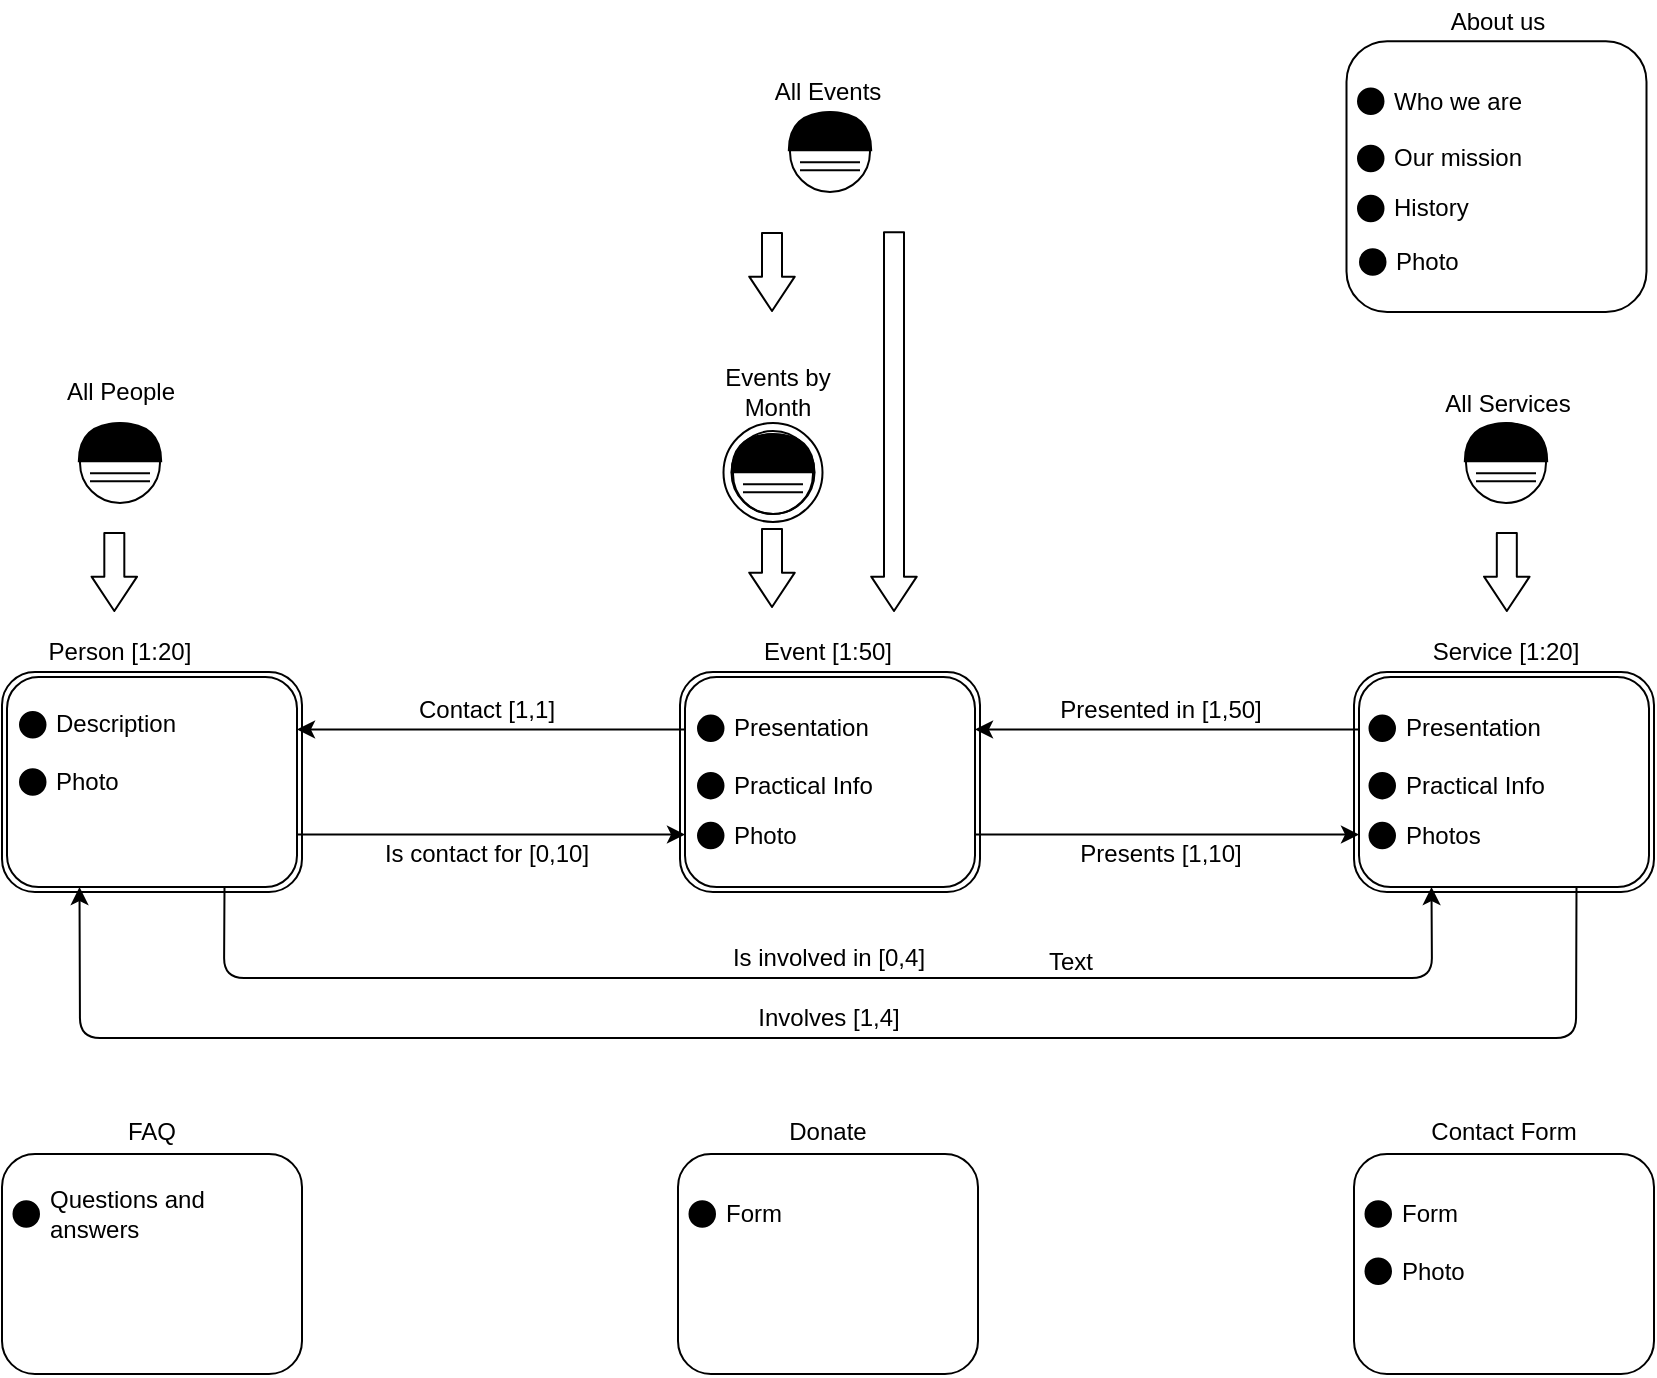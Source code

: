 <mxfile version="13.0.1" type="device"><diagram id="wtd1hUTdyIHgtt55fArs" name="Page-1"><mxGraphModel dx="1422" dy="713" grid="1" gridSize="10" guides="1" tooltips="1" connect="1" arrows="1" fold="1" page="1" pageScale="1" pageWidth="827" pageHeight="1169" math="0" shadow="0"><root><mxCell id="0"/><mxCell id="1" parent="0"/><mxCell id="c8HnftzfPna15MVByqmU-3" value="" style="rounded=1;whiteSpace=wrap;html=1;" parent="1" vertex="1"><mxGeometry x="673.25" y="64.59" width="150" height="135.41" as="geometry"/></mxCell><mxCell id="c8HnftzfPna15MVByqmU-4" value="About us" style="text;html=1;strokeColor=none;fillColor=none;align=center;verticalAlign=middle;whiteSpace=wrap;rounded=0;" parent="1" vertex="1"><mxGeometry x="689.25" y="44.59" width="120" height="20" as="geometry"/></mxCell><mxCell id="c8HnftzfPna15MVByqmU-6" value="All Services" style="text;html=1;strokeColor=none;fillColor=none;align=center;verticalAlign=middle;whiteSpace=wrap;rounded=0;" parent="1" vertex="1"><mxGeometry x="719" y="235.5" width="70" height="20" as="geometry"/></mxCell><mxCell id="c8HnftzfPna15MVByqmU-8" value="All People" style="text;html=1;strokeColor=none;fillColor=none;align=center;verticalAlign=middle;whiteSpace=wrap;rounded=0;" parent="1" vertex="1"><mxGeometry x="22.75" y="230" width="74.5" height="20" as="geometry"/></mxCell><mxCell id="c8HnftzfPna15MVByqmU-10" value="All Events" style="text;html=1;strokeColor=none;fillColor=none;align=center;verticalAlign=middle;whiteSpace=wrap;rounded=0;" parent="1" vertex="1"><mxGeometry x="374" y="80" width="80" height="20" as="geometry"/></mxCell><mxCell id="c8HnftzfPna15MVByqmU-19" value="Events by Month" style="text;html=1;strokeColor=none;fillColor=none;align=center;verticalAlign=middle;whiteSpace=wrap;rounded=0;" parent="1" vertex="1"><mxGeometry x="349" y="230" width="80" height="20" as="geometry"/></mxCell><mxCell id="c8HnftzfPna15MVByqmU-20" value="" style="rounded=1;whiteSpace=wrap;html=1;" parent="1" vertex="1"><mxGeometry x="340" y="380" width="150" height="110" as="geometry"/></mxCell><mxCell id="c8HnftzfPna15MVByqmU-21" value="Event [1:50]" style="text;html=1;strokeColor=none;fillColor=none;align=center;verticalAlign=middle;whiteSpace=wrap;rounded=0;" parent="1" vertex="1"><mxGeometry x="353.75" y="360" width="120" height="20" as="geometry"/></mxCell><mxCell id="c8HnftzfPna15MVByqmU-25" value="" style="rounded=1;whiteSpace=wrap;html=1;" parent="1" vertex="1"><mxGeometry x="342.5" y="382.5" width="145" height="105" as="geometry"/></mxCell><mxCell id="c8HnftzfPna15MVByqmU-27" value="" style="shape=flexArrow;endArrow=classic;html=1;endWidth=11.765;endSize=5.388;" parent="1" edge="1"><mxGeometry width="50" height="50" relative="1" as="geometry"><mxPoint x="386.0" y="160" as="sourcePoint"/><mxPoint x="386.0" y="200" as="targetPoint"/></mxGeometry></mxCell><mxCell id="c8HnftzfPna15MVByqmU-28" value="" style="shape=flexArrow;endArrow=classic;html=1;endWidth=11.765;endSize=5.388;" parent="1" edge="1"><mxGeometry width="50" height="50" relative="1" as="geometry"><mxPoint x="386.0" y="308.0" as="sourcePoint"/><mxPoint x="386.0" y="348.0" as="targetPoint"/></mxGeometry></mxCell><mxCell id="c8HnftzfPna15MVByqmU-36" value="Contact [1,1]" style="text;html=1;align=center;verticalAlign=middle;resizable=0;points=[];autosize=1;" parent="1" vertex="1"><mxGeometry x="202.75" y="388.5" width="80" height="20" as="geometry"/></mxCell><mxCell id="c8HnftzfPna15MVByqmU-37" value="" style="rounded=1;whiteSpace=wrap;html=1;" parent="1" vertex="1"><mxGeometry x="1" y="380" width="150" height="110" as="geometry"/></mxCell><mxCell id="c8HnftzfPna15MVByqmU-38" value="Person [1:20]" style="text;html=1;strokeColor=none;fillColor=none;align=center;verticalAlign=middle;whiteSpace=wrap;rounded=0;" parent="1" vertex="1"><mxGeometry y="360" width="120" height="20" as="geometry"/></mxCell><mxCell id="c8HnftzfPna15MVByqmU-39" value="" style="rounded=1;whiteSpace=wrap;html=1;" parent="1" vertex="1"><mxGeometry x="3.5" y="382.5" width="145" height="105" as="geometry"/></mxCell><mxCell id="c8HnftzfPna15MVByqmU-44" value="" style="endArrow=classic;html=1;exitX=0;exitY=0.25;exitDx=0;exitDy=0;entryX=1;entryY=0.25;entryDx=0;entryDy=0;" parent="1" source="c8HnftzfPna15MVByqmU-25" target="c8HnftzfPna15MVByqmU-39" edge="1"><mxGeometry width="50" height="50" relative="1" as="geometry"><mxPoint x="-2.25" y="280" as="sourcePoint"/><mxPoint x="47.75" y="230" as="targetPoint"/></mxGeometry></mxCell><mxCell id="c8HnftzfPna15MVByqmU-46" value="" style="endArrow=classic;html=1;exitX=1;exitY=0.75;exitDx=0;exitDy=0;entryX=0;entryY=0.75;entryDx=0;entryDy=0;" parent="1" source="c8HnftzfPna15MVByqmU-39" target="c8HnftzfPna15MVByqmU-25" edge="1"><mxGeometry width="50" height="50" relative="1" as="geometry"><mxPoint x="367.25" y="406.25" as="sourcePoint"/><mxPoint x="171" y="405" as="targetPoint"/></mxGeometry></mxCell><mxCell id="c8HnftzfPna15MVByqmU-47" value="Is contact for [0,10]" style="text;html=1;align=center;verticalAlign=middle;resizable=0;points=[];autosize=1;" parent="1" vertex="1"><mxGeometry x="182.75" y="461.37" width="120" height="20" as="geometry"/></mxCell><mxCell id="c8HnftzfPna15MVByqmU-48" value="" style="rounded=1;whiteSpace=wrap;html=1;" parent="1" vertex="1"><mxGeometry x="677" y="380" width="150" height="110" as="geometry"/></mxCell><mxCell id="c8HnftzfPna15MVByqmU-49" value="Service [1:20]" style="text;html=1;strokeColor=none;fillColor=none;align=center;verticalAlign=middle;whiteSpace=wrap;rounded=0;" parent="1" vertex="1"><mxGeometry x="693" y="360" width="120" height="20" as="geometry"/></mxCell><mxCell id="c8HnftzfPna15MVByqmU-50" value="" style="rounded=1;whiteSpace=wrap;html=1;" parent="1" vertex="1"><mxGeometry x="679.5" y="382.5" width="145" height="105" as="geometry"/></mxCell><mxCell id="c8HnftzfPna15MVByqmU-51" value="" style="endArrow=classic;html=1;exitX=1;exitY=0.75;exitDx=0;exitDy=0;entryX=0;entryY=0.75;entryDx=0;entryDy=0;" parent="1" source="c8HnftzfPna15MVByqmU-25" target="c8HnftzfPna15MVByqmU-50" edge="1"><mxGeometry width="50" height="50" relative="1" as="geometry"><mxPoint x="490" y="425" as="sourcePoint"/><mxPoint x="640" y="425" as="targetPoint"/></mxGeometry></mxCell><mxCell id="c8HnftzfPna15MVByqmU-53" value="Presents [1,10]" style="text;html=1;align=center;verticalAlign=middle;resizable=0;points=[];autosize=1;" parent="1" vertex="1"><mxGeometry x="530" y="461.37" width="100" height="20" as="geometry"/></mxCell><mxCell id="c8HnftzfPna15MVByqmU-54" value="" style="endArrow=classic;html=1;exitX=0;exitY=0.25;exitDx=0;exitDy=0;entryX=1;entryY=0.25;entryDx=0;entryDy=0;" parent="1" source="c8HnftzfPna15MVByqmU-50" target="c8HnftzfPna15MVByqmU-25" edge="1"><mxGeometry width="50" height="50" relative="1" as="geometry"><mxPoint x="367.25" y="406.25" as="sourcePoint"/><mxPoint x="510" y="370" as="targetPoint"/></mxGeometry></mxCell><mxCell id="c8HnftzfPna15MVByqmU-56" value="Presented in [1,50]" style="text;html=1;align=center;verticalAlign=middle;resizable=0;points=[];autosize=1;" parent="1" vertex="1"><mxGeometry x="520" y="388.5" width="120" height="20" as="geometry"/></mxCell><mxCell id="c8HnftzfPna15MVByqmU-57" value="" style="shape=flexArrow;endArrow=classic;html=1;endWidth=11.765;endSize=5.388;" parent="1" edge="1"><mxGeometry width="50" height="50" relative="1" as="geometry"><mxPoint x="753.41" y="310.0" as="sourcePoint"/><mxPoint x="753.41" y="350.0" as="targetPoint"/></mxGeometry></mxCell><mxCell id="c8HnftzfPna15MVByqmU-58" value="" style="shape=flexArrow;endArrow=classic;html=1;endWidth=11.765;endSize=5.388;" parent="1" edge="1"><mxGeometry width="50" height="50" relative="1" as="geometry"><mxPoint x="57.16" y="310.0" as="sourcePoint"/><mxPoint x="57.16" y="350.0" as="targetPoint"/></mxGeometry></mxCell><mxCell id="c8HnftzfPna15MVByqmU-59" value="" style="endArrow=classic;html=1;exitX=0.75;exitY=1;exitDx=0;exitDy=0;entryX=0.25;entryY=1;entryDx=0;entryDy=0;" parent="1" source="c8HnftzfPna15MVByqmU-39" target="c8HnftzfPna15MVByqmU-50" edge="1"><mxGeometry width="50" height="50" relative="1" as="geometry"><mxPoint x="129.75" y="490" as="sourcePoint"/><mxPoint x="676.75" y="490" as="targetPoint"/><Array as="points"><mxPoint x="112" y="533"/><mxPoint x="716" y="533"/></Array></mxGeometry></mxCell><mxCell id="c8HnftzfPna15MVByqmU-60" value="Is involved in [0,4]" style="text;html=1;align=center;verticalAlign=middle;resizable=0;points=[];autosize=1;" parent="1" vertex="1"><mxGeometry x="359" y="512.5" width="110" height="20" as="geometry"/></mxCell><mxCell id="c8HnftzfPna15MVByqmU-61" value="" style="endArrow=classic;html=1;exitX=0.75;exitY=1;exitDx=0;exitDy=0;entryX=0.25;entryY=1;entryDx=0;entryDy=0;" parent="1" source="c8HnftzfPna15MVByqmU-50" target="c8HnftzfPna15MVByqmU-39" edge="1"><mxGeometry width="50" height="50" relative="1" as="geometry"><mxPoint x="734.25" y="490" as="sourcePoint"/><mxPoint x="30" y="530" as="targetPoint"/><Array as="points"><mxPoint x="788" y="563"/><mxPoint x="40" y="563"/></Array></mxGeometry></mxCell><mxCell id="c8HnftzfPna15MVByqmU-62" value="Involves [1,4]" style="text;html=1;align=center;verticalAlign=middle;resizable=0;points=[];autosize=1;" parent="1" vertex="1"><mxGeometry x="369" y="542.5" width="90" height="20" as="geometry"/></mxCell><mxCell id="c8HnftzfPna15MVByqmU-64" value="" style="ellipse;whiteSpace=wrap;html=1;aspect=fixed;" parent="1" vertex="1"><mxGeometry x="395" y="100" width="40" height="40" as="geometry"/></mxCell><mxCell id="c8HnftzfPna15MVByqmU-66" value="" style="shape=or;whiteSpace=wrap;html=1;rotation=-90;fillColor=#000000;" parent="1" vertex="1"><mxGeometry x="405.5" y="89" width="19" height="41.18" as="geometry"/></mxCell><mxCell id="c8HnftzfPna15MVByqmU-69" value="" style="shape=link;html=1;" parent="1" edge="1"><mxGeometry width="50" height="50" relative="1" as="geometry"><mxPoint x="400" y="127.18" as="sourcePoint"/><mxPoint x="430" y="127.18" as="targetPoint"/></mxGeometry></mxCell><mxCell id="c8HnftzfPna15MVByqmU-73" value="" style="ellipse;whiteSpace=wrap;html=1;aspect=fixed;" parent="1" vertex="1"><mxGeometry x="733" y="255.5" width="40" height="40" as="geometry"/></mxCell><mxCell id="c8HnftzfPna15MVByqmU-74" value="" style="shape=or;whiteSpace=wrap;html=1;rotation=-90;fillColor=#000000;" parent="1" vertex="1"><mxGeometry x="743.5" y="244.5" width="19" height="41.18" as="geometry"/></mxCell><mxCell id="c8HnftzfPna15MVByqmU-75" value="" style="shape=link;html=1;" parent="1" edge="1"><mxGeometry width="50" height="50" relative="1" as="geometry"><mxPoint x="738" y="282.68" as="sourcePoint"/><mxPoint x="768" y="282.68" as="targetPoint"/></mxGeometry></mxCell><mxCell id="c8HnftzfPna15MVByqmU-76" value="" style="ellipse;whiteSpace=wrap;html=1;aspect=fixed;fillColor=#000000;" parent="1" vertex="1"><mxGeometry x="10" y="400" width="12.75" height="12.75" as="geometry"/></mxCell><mxCell id="c8HnftzfPna15MVByqmU-79" value="Description" style="text;html=1;strokeColor=none;fillColor=none;align=left;verticalAlign=middle;whiteSpace=wrap;rounded=0;" parent="1" vertex="1"><mxGeometry x="26.25" y="396.38" width="122.25" height="20" as="geometry"/></mxCell><mxCell id="c8HnftzfPna15MVByqmU-83" value="" style="ellipse;whiteSpace=wrap;html=1;aspect=fixed;fillColor=#000000;" parent="1" vertex="1"><mxGeometry x="10" y="428.62" width="12.75" height="12.75" as="geometry"/></mxCell><mxCell id="c8HnftzfPna15MVByqmU-84" value="Photo" style="text;html=1;strokeColor=none;fillColor=none;align=left;verticalAlign=middle;whiteSpace=wrap;rounded=0;" parent="1" vertex="1"><mxGeometry x="26.25" y="425" width="122.25" height="20" as="geometry"/></mxCell><mxCell id="c8HnftzfPna15MVByqmU-88" value="" style="ellipse;whiteSpace=wrap;html=1;aspect=fixed;fillColor=#000000;" parent="1" vertex="1"><mxGeometry x="684.75" y="401.81" width="12.75" height="12.75" as="geometry"/></mxCell><mxCell id="c8HnftzfPna15MVByqmU-89" value="&lt;span class=&quot;fontstyle0&quot;&gt;Presentation&lt;/span&gt; " style="text;html=1;strokeColor=none;fillColor=none;align=left;verticalAlign=middle;whiteSpace=wrap;rounded=0;" parent="1" vertex="1"><mxGeometry x="701" y="398.19" width="122.25" height="20" as="geometry"/></mxCell><mxCell id="c8HnftzfPna15MVByqmU-90" value="Practical Info" style="text;html=1;strokeColor=none;fillColor=none;align=left;verticalAlign=middle;whiteSpace=wrap;rounded=0;" parent="1" vertex="1"><mxGeometry x="701" y="426.81" width="122.25" height="20" as="geometry"/></mxCell><mxCell id="c8HnftzfPna15MVByqmU-91" value="" style="ellipse;whiteSpace=wrap;html=1;aspect=fixed;fillColor=#000000;" parent="1" vertex="1"><mxGeometry x="684.75" y="455.43" width="12.75" height="12.75" as="geometry"/></mxCell><mxCell id="c8HnftzfPna15MVByqmU-92" value="Photos" style="text;html=1;strokeColor=none;fillColor=none;align=left;verticalAlign=middle;whiteSpace=wrap;rounded=0;" parent="1" vertex="1"><mxGeometry x="701" y="451.81" width="122.25" height="20" as="geometry"/></mxCell><mxCell id="c8HnftzfPna15MVByqmU-93" value="" style="ellipse;whiteSpace=wrap;html=1;aspect=fixed;fillColor=#000000;" parent="1" vertex="1"><mxGeometry x="684.75" y="430.44" width="12.75" height="12.75" as="geometry"/></mxCell><mxCell id="c8HnftzfPna15MVByqmU-94" value="" style="ellipse;whiteSpace=wrap;html=1;aspect=fixed;fillColor=#000000;" parent="1" vertex="1"><mxGeometry x="349" y="401.81" width="12.75" height="12.75" as="geometry"/></mxCell><mxCell id="c8HnftzfPna15MVByqmU-95" value="&lt;span class=&quot;fontstyle0&quot;&gt;Presentation&lt;/span&gt; " style="text;html=1;strokeColor=none;fillColor=none;align=left;verticalAlign=middle;whiteSpace=wrap;rounded=0;" parent="1" vertex="1"><mxGeometry x="365.25" y="398.19" width="122.25" height="20" as="geometry"/></mxCell><mxCell id="c8HnftzfPna15MVByqmU-96" value="Practical Info" style="text;html=1;strokeColor=none;fillColor=none;align=left;verticalAlign=middle;whiteSpace=wrap;rounded=0;" parent="1" vertex="1"><mxGeometry x="365.25" y="426.81" width="122.25" height="20" as="geometry"/></mxCell><mxCell id="c8HnftzfPna15MVByqmU-97" value="" style="ellipse;whiteSpace=wrap;html=1;aspect=fixed;fillColor=#000000;" parent="1" vertex="1"><mxGeometry x="349" y="455.43" width="12.75" height="12.75" as="geometry"/></mxCell><mxCell id="c8HnftzfPna15MVByqmU-98" value="Photo" style="text;html=1;strokeColor=none;fillColor=none;align=left;verticalAlign=middle;whiteSpace=wrap;rounded=0;" parent="1" vertex="1"><mxGeometry x="365.25" y="451.81" width="122.25" height="20" as="geometry"/></mxCell><mxCell id="c8HnftzfPna15MVByqmU-99" value="" style="ellipse;whiteSpace=wrap;html=1;aspect=fixed;fillColor=#000000;" parent="1" vertex="1"><mxGeometry x="349" y="430.44" width="12.75" height="12.75" as="geometry"/></mxCell><mxCell id="c8HnftzfPna15MVByqmU-100" value="" style="ellipse;whiteSpace=wrap;html=1;aspect=fixed;fillColor=#000000;" parent="1" vertex="1"><mxGeometry x="679" y="88.21" width="12.75" height="12.75" as="geometry"/></mxCell><mxCell id="c8HnftzfPna15MVByqmU-101" value="Who we are" style="text;html=1;strokeColor=none;fillColor=none;align=left;verticalAlign=middle;whiteSpace=wrap;rounded=0;" parent="1" vertex="1"><mxGeometry x="695.25" y="84.59" width="122.25" height="20" as="geometry"/></mxCell><mxCell id="c8HnftzfPna15MVByqmU-102" value="Our mission" style="text;html=1;strokeColor=none;fillColor=none;align=left;verticalAlign=middle;whiteSpace=wrap;rounded=0;" parent="1" vertex="1"><mxGeometry x="695.25" y="113.21" width="122.25" height="20" as="geometry"/></mxCell><mxCell id="c8HnftzfPna15MVByqmU-103" value="" style="ellipse;whiteSpace=wrap;html=1;aspect=fixed;fillColor=#000000;" parent="1" vertex="1"><mxGeometry x="679" y="141.83" width="12.75" height="12.75" as="geometry"/></mxCell><mxCell id="c8HnftzfPna15MVByqmU-104" value="History" style="text;html=1;strokeColor=none;fillColor=none;align=left;verticalAlign=middle;whiteSpace=wrap;rounded=0;" parent="1" vertex="1"><mxGeometry x="695.25" y="138.21" width="122.25" height="20" as="geometry"/></mxCell><mxCell id="c8HnftzfPna15MVByqmU-105" value="" style="ellipse;whiteSpace=wrap;html=1;aspect=fixed;fillColor=#000000;" parent="1" vertex="1"><mxGeometry x="679" y="116.84" width="12.75" height="12.75" as="geometry"/></mxCell><mxCell id="c8HnftzfPna15MVByqmU-117" value="" style="ellipse;whiteSpace=wrap;html=1;aspect=fixed;" parent="1" vertex="1"><mxGeometry x="366.5" y="261" width="40" height="40" as="geometry"/></mxCell><mxCell id="c8HnftzfPna15MVByqmU-118" value="" style="shape=or;whiteSpace=wrap;html=1;rotation=-90;fillColor=#000000;" parent="1" vertex="1"><mxGeometry x="377" y="250" width="19" height="41.18" as="geometry"/></mxCell><mxCell id="c8HnftzfPna15MVByqmU-119" value="" style="shape=link;html=1;" parent="1" edge="1"><mxGeometry width="50" height="50" relative="1" as="geometry"><mxPoint x="371.5" y="288.18" as="sourcePoint"/><mxPoint x="401.5" y="288.18" as="targetPoint"/></mxGeometry></mxCell><mxCell id="WQ_w3jURagY3qndXEl5g-1" value="" style="shape=flexArrow;endArrow=classic;html=1;endWidth=11.765;endSize=5.388;" parent="1" edge="1"><mxGeometry width="50" height="50" relative="1" as="geometry"><mxPoint x="447" y="159.62" as="sourcePoint"/><mxPoint x="447" y="350" as="targetPoint"/></mxGeometry></mxCell><mxCell id="9NBsTee3vYrzjtyyTqGV-1" value="" style="ellipse;shape=doubleEllipse;whiteSpace=wrap;html=1;aspect=fixed;fillColor=none;" parent="1" vertex="1"><mxGeometry x="361.75" y="255.5" width="49.5" height="49.5" as="geometry"/></mxCell><mxCell id="9NBsTee3vYrzjtyyTqGV-12" value="FAQ" style="text;html=1;strokeColor=none;fillColor=none;align=center;verticalAlign=middle;whiteSpace=wrap;rounded=0;" parent="1" vertex="1"><mxGeometry x="16.0" y="600" width="120" height="20" as="geometry"/></mxCell><mxCell id="9NBsTee3vYrzjtyyTqGV-13" value="" style="rounded=1;whiteSpace=wrap;html=1;" parent="1" vertex="1"><mxGeometry x="1.0" y="621" width="150" height="110" as="geometry"/></mxCell><mxCell id="9NBsTee3vYrzjtyyTqGV-14" value="" style="ellipse;whiteSpace=wrap;html=1;aspect=fixed;fillColor=#000000;" parent="1" vertex="1"><mxGeometry x="6.75" y="644.62" width="12.75" height="12.75" as="geometry"/></mxCell><mxCell id="9NBsTee3vYrzjtyyTqGV-15" value="Questions and answers" style="text;html=1;strokeColor=none;fillColor=none;align=left;verticalAlign=middle;whiteSpace=wrap;rounded=0;" parent="1" vertex="1"><mxGeometry x="23" y="641" width="122.25" height="20" as="geometry"/></mxCell><mxCell id="9NBsTee3vYrzjtyyTqGV-18" value="" style="ellipse;whiteSpace=wrap;html=1;aspect=fixed;fillColor=#000000;" parent="1" vertex="1"><mxGeometry x="680" y="168.61" width="12.75" height="12.75" as="geometry"/></mxCell><mxCell id="9NBsTee3vYrzjtyyTqGV-19" value="Photo" style="text;html=1;strokeColor=none;fillColor=none;align=left;verticalAlign=middle;whiteSpace=wrap;rounded=0;" parent="1" vertex="1"><mxGeometry x="696.25" y="164.99" width="122.25" height="20" as="geometry"/></mxCell><mxCell id="9NBsTee3vYrzjtyyTqGV-20" value="Donate" style="text;html=1;strokeColor=none;fillColor=none;align=center;verticalAlign=middle;whiteSpace=wrap;rounded=0;" parent="1" vertex="1"><mxGeometry x="354" y="600" width="120" height="20" as="geometry"/></mxCell><mxCell id="9NBsTee3vYrzjtyyTqGV-21" value="" style="rounded=1;whiteSpace=wrap;html=1;" parent="1" vertex="1"><mxGeometry x="339" y="621" width="150" height="110" as="geometry"/></mxCell><mxCell id="9NBsTee3vYrzjtyyTqGV-22" value="" style="ellipse;whiteSpace=wrap;html=1;aspect=fixed;fillColor=#000000;" parent="1" vertex="1"><mxGeometry x="344.75" y="644.62" width="12.75" height="12.75" as="geometry"/></mxCell><mxCell id="9NBsTee3vYrzjtyyTqGV-23" value="Form" style="text;html=1;strokeColor=none;fillColor=none;align=left;verticalAlign=middle;whiteSpace=wrap;rounded=0;" parent="1" vertex="1"><mxGeometry x="361" y="641" width="122.25" height="20" as="geometry"/></mxCell><mxCell id="9NBsTee3vYrzjtyyTqGV-26" value="" style="group" parent="1" vertex="1" connectable="0"><mxGeometry x="677" y="600" width="150" height="131" as="geometry"/></mxCell><mxCell id="c8HnftzfPna15MVByqmU-2" value="Contact Form" style="text;html=1;strokeColor=none;fillColor=none;align=center;verticalAlign=middle;whiteSpace=wrap;rounded=0;" parent="9NBsTee3vYrzjtyyTqGV-26" vertex="1"><mxGeometry x="15" width="120" height="20" as="geometry"/></mxCell><mxCell id="c8HnftzfPna15MVByqmU-106" value="" style="rounded=1;whiteSpace=wrap;html=1;" parent="9NBsTee3vYrzjtyyTqGV-26" vertex="1"><mxGeometry y="21" width="150" height="110" as="geometry"/></mxCell><mxCell id="c8HnftzfPna15MVByqmU-108" value="" style="ellipse;whiteSpace=wrap;html=1;aspect=fixed;fillColor=#000000;" parent="9NBsTee3vYrzjtyyTqGV-26" vertex="1"><mxGeometry x="5.75" y="44.62" width="12.75" height="12.75" as="geometry"/></mxCell><mxCell id="c8HnftzfPna15MVByqmU-109" value="Form" style="text;html=1;strokeColor=none;fillColor=none;align=left;verticalAlign=middle;whiteSpace=wrap;rounded=0;" parent="9NBsTee3vYrzjtyyTqGV-26" vertex="1"><mxGeometry x="22" y="41" width="122.25" height="20" as="geometry"/></mxCell><mxCell id="9NBsTee3vYrzjtyyTqGV-4" value="" style="ellipse;whiteSpace=wrap;html=1;aspect=fixed;fillColor=#000000;" parent="9NBsTee3vYrzjtyyTqGV-26" vertex="1"><mxGeometry x="5.75" y="73.24" width="12.75" height="12.75" as="geometry"/></mxCell><mxCell id="9NBsTee3vYrzjtyyTqGV-5" value="Photo" style="text;html=1;strokeColor=none;fillColor=none;align=left;verticalAlign=middle;whiteSpace=wrap;rounded=0;" parent="9NBsTee3vYrzjtyyTqGV-26" vertex="1"><mxGeometry x="22" y="69.62" width="122.25" height="20" as="geometry"/></mxCell><mxCell id="9NBsTee3vYrzjtyyTqGV-27" value="" style="group" parent="1" vertex="1" connectable="0"><mxGeometry x="39.41" y="255.5" width="41.18" height="40" as="geometry"/></mxCell><mxCell id="c8HnftzfPna15MVByqmU-70" value="" style="ellipse;whiteSpace=wrap;html=1;aspect=fixed;" parent="9NBsTee3vYrzjtyyTqGV-27" vertex="1"><mxGeometry x="0.59" width="40" height="40" as="geometry"/></mxCell><mxCell id="c8HnftzfPna15MVByqmU-71" value="" style="shape=or;whiteSpace=wrap;html=1;rotation=-90;fillColor=#000000;" parent="9NBsTee3vYrzjtyyTqGV-27" vertex="1"><mxGeometry x="11.09" y="-11" width="19" height="41.18" as="geometry"/></mxCell><mxCell id="c8HnftzfPna15MVByqmU-72" value="" style="shape=link;html=1;" parent="9NBsTee3vYrzjtyyTqGV-27" edge="1"><mxGeometry width="50" height="50" relative="1" as="geometry"><mxPoint x="5.59" y="27.18" as="sourcePoint"/><mxPoint x="35.59" y="27.18" as="targetPoint"/></mxGeometry></mxCell><mxCell id="d9R_PKXgP1YyRfXGgpyv-1" value="Text" style="text;html=1;align=center;verticalAlign=middle;resizable=0;points=[];autosize=1;" vertex="1" parent="1"><mxGeometry x="515" y="515" width="40" height="20" as="geometry"/></mxCell></root></mxGraphModel></diagram></mxfile>